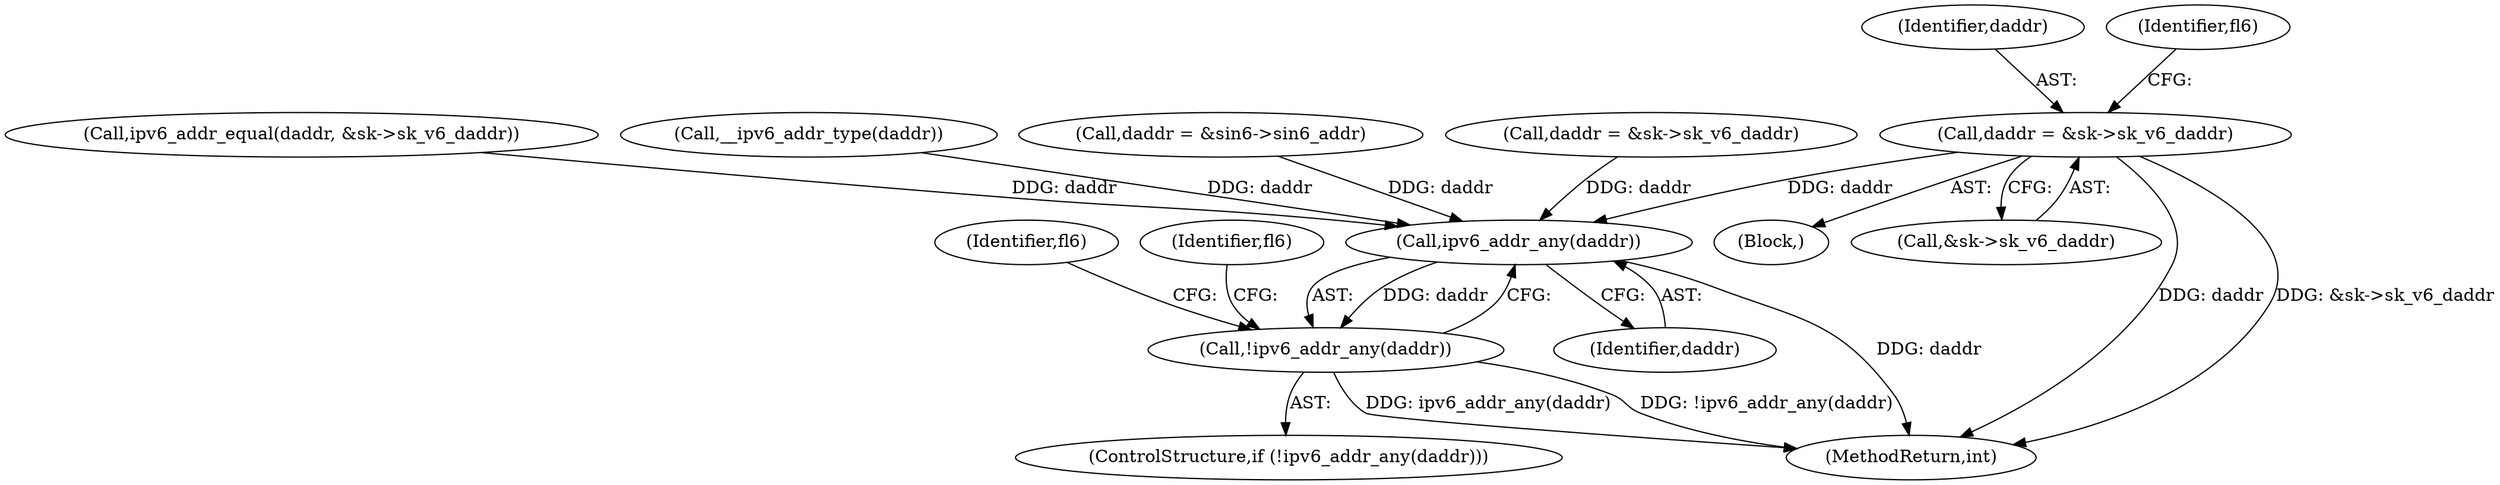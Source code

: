 digraph "0_linux_45f6fad84cc305103b28d73482b344d7f5b76f39_18@pointer" {
"1000513" [label="(Call,daddr = &sk->sk_v6_daddr)"];
"1000678" [label="(Call,ipv6_addr_any(daddr))"];
"1000677" [label="(Call,!ipv6_addr_any(daddr))"];
"1000678" [label="(Call,ipv6_addr_any(daddr))"];
"1000691" [label="(Identifier,fl6)"];
"1000514" [label="(Identifier,daddr)"];
"1000676" [label="(ControlStructure,if (!ipv6_addr_any(daddr)))"];
"1000521" [label="(Identifier,fl6)"];
"1000463" [label="(Call,ipv6_addr_equal(daddr, &sk->sk_v6_daddr))"];
"1000677" [label="(Call,!ipv6_addr_any(daddr))"];
"1000496" [label="(Block,)"];
"1000679" [label="(Identifier,daddr)"];
"1000486" [label="(Call,__ipv6_addr_type(daddr))"];
"1000515" [label="(Call,&sk->sk_v6_daddr)"];
"1000416" [label="(Call,daddr = &sin6->sin6_addr)"];
"1000682" [label="(Identifier,fl6)"];
"1000469" [label="(Call,daddr = &sk->sk_v6_daddr)"];
"1001034" [label="(MethodReturn,int)"];
"1000513" [label="(Call,daddr = &sk->sk_v6_daddr)"];
"1000513" -> "1000496"  [label="AST: "];
"1000513" -> "1000515"  [label="CFG: "];
"1000514" -> "1000513"  [label="AST: "];
"1000515" -> "1000513"  [label="AST: "];
"1000521" -> "1000513"  [label="CFG: "];
"1000513" -> "1001034"  [label="DDG: daddr"];
"1000513" -> "1001034"  [label="DDG: &sk->sk_v6_daddr"];
"1000513" -> "1000678"  [label="DDG: daddr"];
"1000678" -> "1000677"  [label="AST: "];
"1000678" -> "1000679"  [label="CFG: "];
"1000679" -> "1000678"  [label="AST: "];
"1000677" -> "1000678"  [label="CFG: "];
"1000678" -> "1001034"  [label="DDG: daddr"];
"1000678" -> "1000677"  [label="DDG: daddr"];
"1000463" -> "1000678"  [label="DDG: daddr"];
"1000416" -> "1000678"  [label="DDG: daddr"];
"1000469" -> "1000678"  [label="DDG: daddr"];
"1000486" -> "1000678"  [label="DDG: daddr"];
"1000677" -> "1000676"  [label="AST: "];
"1000682" -> "1000677"  [label="CFG: "];
"1000691" -> "1000677"  [label="CFG: "];
"1000677" -> "1001034"  [label="DDG: ipv6_addr_any(daddr)"];
"1000677" -> "1001034"  [label="DDG: !ipv6_addr_any(daddr)"];
}

